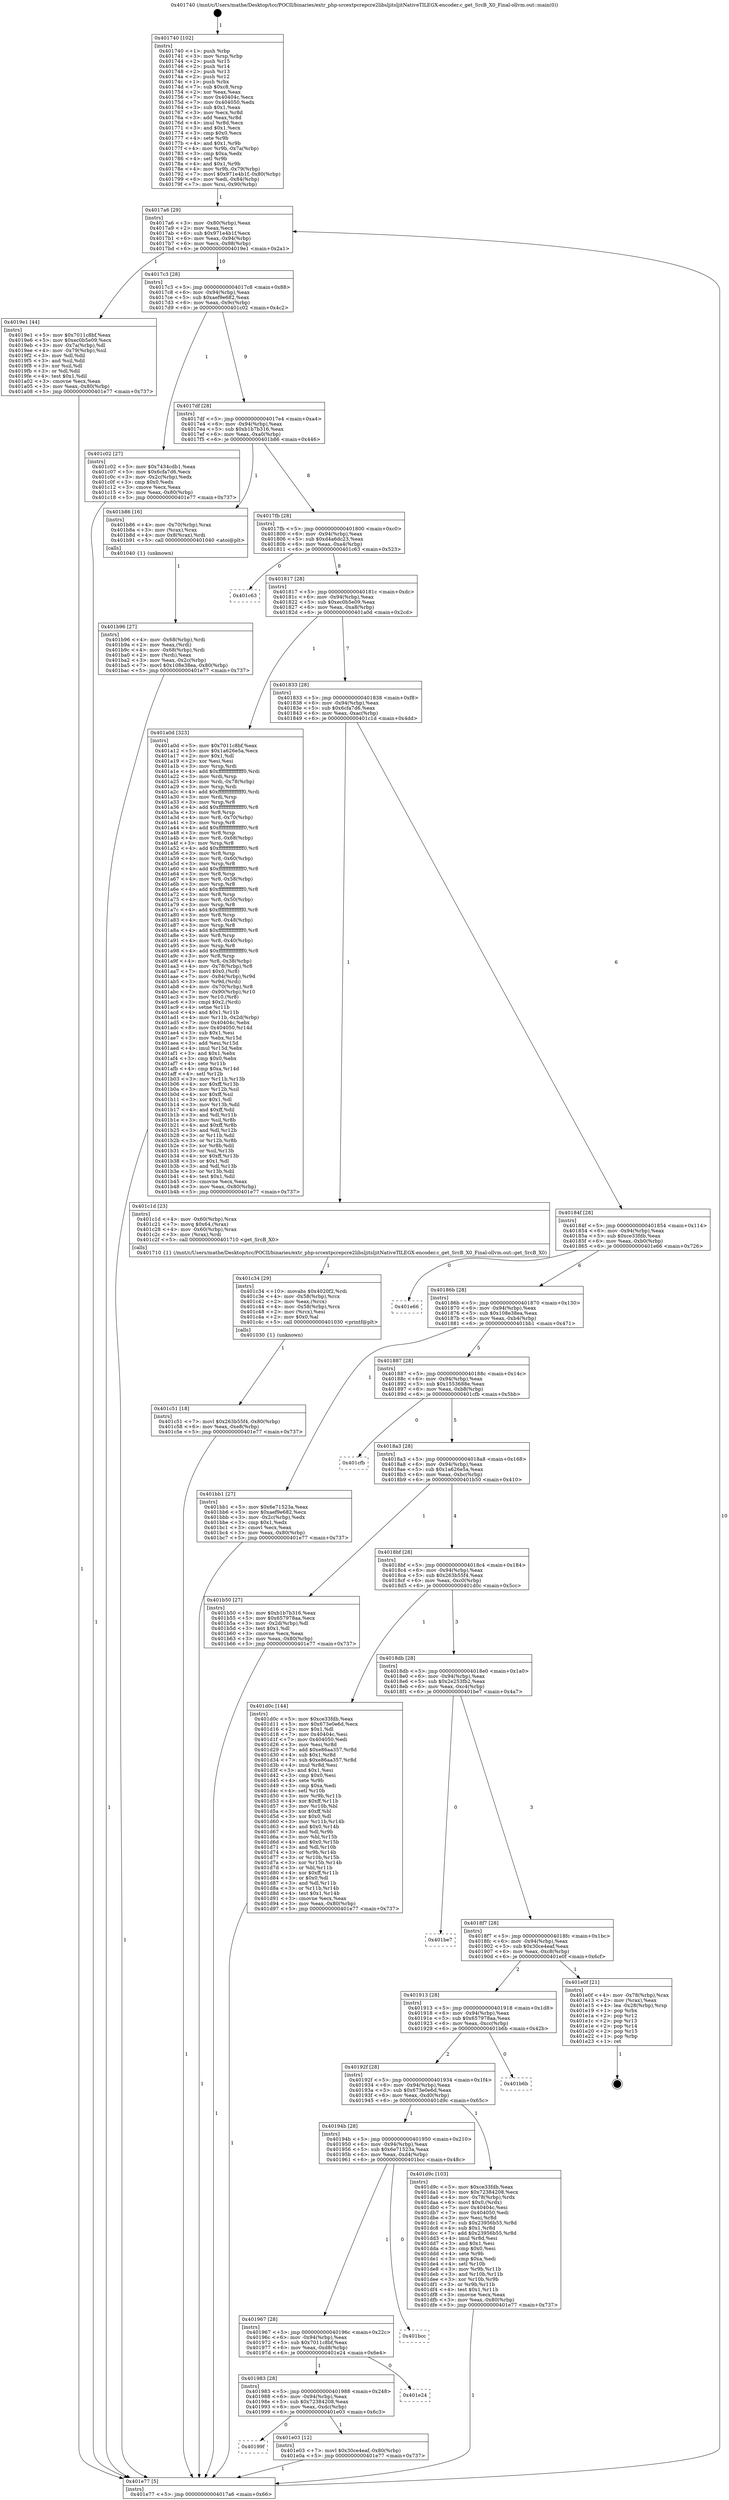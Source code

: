 digraph "0x401740" {
  label = "0x401740 (/mnt/c/Users/mathe/Desktop/tcc/POCII/binaries/extr_php-srcextpcrepcre2libsljitsljitNativeTILEGX-encoder.c_get_SrcB_X0_Final-ollvm.out::main(0))"
  labelloc = "t"
  node[shape=record]

  Entry [label="",width=0.3,height=0.3,shape=circle,fillcolor=black,style=filled]
  "0x4017a6" [label="{
     0x4017a6 [29]\l
     | [instrs]\l
     &nbsp;&nbsp;0x4017a6 \<+3\>: mov -0x80(%rbp),%eax\l
     &nbsp;&nbsp;0x4017a9 \<+2\>: mov %eax,%ecx\l
     &nbsp;&nbsp;0x4017ab \<+6\>: sub $0x971e4b1f,%ecx\l
     &nbsp;&nbsp;0x4017b1 \<+6\>: mov %eax,-0x94(%rbp)\l
     &nbsp;&nbsp;0x4017b7 \<+6\>: mov %ecx,-0x98(%rbp)\l
     &nbsp;&nbsp;0x4017bd \<+6\>: je 00000000004019e1 \<main+0x2a1\>\l
  }"]
  "0x4019e1" [label="{
     0x4019e1 [44]\l
     | [instrs]\l
     &nbsp;&nbsp;0x4019e1 \<+5\>: mov $0x7011c8bf,%eax\l
     &nbsp;&nbsp;0x4019e6 \<+5\>: mov $0xec0b5e09,%ecx\l
     &nbsp;&nbsp;0x4019eb \<+3\>: mov -0x7a(%rbp),%dl\l
     &nbsp;&nbsp;0x4019ee \<+4\>: mov -0x79(%rbp),%sil\l
     &nbsp;&nbsp;0x4019f2 \<+3\>: mov %dl,%dil\l
     &nbsp;&nbsp;0x4019f5 \<+3\>: and %sil,%dil\l
     &nbsp;&nbsp;0x4019f8 \<+3\>: xor %sil,%dl\l
     &nbsp;&nbsp;0x4019fb \<+3\>: or %dl,%dil\l
     &nbsp;&nbsp;0x4019fe \<+4\>: test $0x1,%dil\l
     &nbsp;&nbsp;0x401a02 \<+3\>: cmovne %ecx,%eax\l
     &nbsp;&nbsp;0x401a05 \<+3\>: mov %eax,-0x80(%rbp)\l
     &nbsp;&nbsp;0x401a08 \<+5\>: jmp 0000000000401e77 \<main+0x737\>\l
  }"]
  "0x4017c3" [label="{
     0x4017c3 [28]\l
     | [instrs]\l
     &nbsp;&nbsp;0x4017c3 \<+5\>: jmp 00000000004017c8 \<main+0x88\>\l
     &nbsp;&nbsp;0x4017c8 \<+6\>: mov -0x94(%rbp),%eax\l
     &nbsp;&nbsp;0x4017ce \<+5\>: sub $0xaef9e682,%eax\l
     &nbsp;&nbsp;0x4017d3 \<+6\>: mov %eax,-0x9c(%rbp)\l
     &nbsp;&nbsp;0x4017d9 \<+6\>: je 0000000000401c02 \<main+0x4c2\>\l
  }"]
  "0x401e77" [label="{
     0x401e77 [5]\l
     | [instrs]\l
     &nbsp;&nbsp;0x401e77 \<+5\>: jmp 00000000004017a6 \<main+0x66\>\l
  }"]
  "0x401740" [label="{
     0x401740 [102]\l
     | [instrs]\l
     &nbsp;&nbsp;0x401740 \<+1\>: push %rbp\l
     &nbsp;&nbsp;0x401741 \<+3\>: mov %rsp,%rbp\l
     &nbsp;&nbsp;0x401744 \<+2\>: push %r15\l
     &nbsp;&nbsp;0x401746 \<+2\>: push %r14\l
     &nbsp;&nbsp;0x401748 \<+2\>: push %r13\l
     &nbsp;&nbsp;0x40174a \<+2\>: push %r12\l
     &nbsp;&nbsp;0x40174c \<+1\>: push %rbx\l
     &nbsp;&nbsp;0x40174d \<+7\>: sub $0xc8,%rsp\l
     &nbsp;&nbsp;0x401754 \<+2\>: xor %eax,%eax\l
     &nbsp;&nbsp;0x401756 \<+7\>: mov 0x40404c,%ecx\l
     &nbsp;&nbsp;0x40175d \<+7\>: mov 0x404050,%edx\l
     &nbsp;&nbsp;0x401764 \<+3\>: sub $0x1,%eax\l
     &nbsp;&nbsp;0x401767 \<+3\>: mov %ecx,%r8d\l
     &nbsp;&nbsp;0x40176a \<+3\>: add %eax,%r8d\l
     &nbsp;&nbsp;0x40176d \<+4\>: imul %r8d,%ecx\l
     &nbsp;&nbsp;0x401771 \<+3\>: and $0x1,%ecx\l
     &nbsp;&nbsp;0x401774 \<+3\>: cmp $0x0,%ecx\l
     &nbsp;&nbsp;0x401777 \<+4\>: sete %r9b\l
     &nbsp;&nbsp;0x40177b \<+4\>: and $0x1,%r9b\l
     &nbsp;&nbsp;0x40177f \<+4\>: mov %r9b,-0x7a(%rbp)\l
     &nbsp;&nbsp;0x401783 \<+3\>: cmp $0xa,%edx\l
     &nbsp;&nbsp;0x401786 \<+4\>: setl %r9b\l
     &nbsp;&nbsp;0x40178a \<+4\>: and $0x1,%r9b\l
     &nbsp;&nbsp;0x40178e \<+4\>: mov %r9b,-0x79(%rbp)\l
     &nbsp;&nbsp;0x401792 \<+7\>: movl $0x971e4b1f,-0x80(%rbp)\l
     &nbsp;&nbsp;0x401799 \<+6\>: mov %edi,-0x84(%rbp)\l
     &nbsp;&nbsp;0x40179f \<+7\>: mov %rsi,-0x90(%rbp)\l
  }"]
  Exit [label="",width=0.3,height=0.3,shape=circle,fillcolor=black,style=filled,peripheries=2]
  "0x401c02" [label="{
     0x401c02 [27]\l
     | [instrs]\l
     &nbsp;&nbsp;0x401c02 \<+5\>: mov $0x7434cdb1,%eax\l
     &nbsp;&nbsp;0x401c07 \<+5\>: mov $0x6cfa7d6,%ecx\l
     &nbsp;&nbsp;0x401c0c \<+3\>: mov -0x2c(%rbp),%edx\l
     &nbsp;&nbsp;0x401c0f \<+3\>: cmp $0x0,%edx\l
     &nbsp;&nbsp;0x401c12 \<+3\>: cmove %ecx,%eax\l
     &nbsp;&nbsp;0x401c15 \<+3\>: mov %eax,-0x80(%rbp)\l
     &nbsp;&nbsp;0x401c18 \<+5\>: jmp 0000000000401e77 \<main+0x737\>\l
  }"]
  "0x4017df" [label="{
     0x4017df [28]\l
     | [instrs]\l
     &nbsp;&nbsp;0x4017df \<+5\>: jmp 00000000004017e4 \<main+0xa4\>\l
     &nbsp;&nbsp;0x4017e4 \<+6\>: mov -0x94(%rbp),%eax\l
     &nbsp;&nbsp;0x4017ea \<+5\>: sub $0xb1b7b316,%eax\l
     &nbsp;&nbsp;0x4017ef \<+6\>: mov %eax,-0xa0(%rbp)\l
     &nbsp;&nbsp;0x4017f5 \<+6\>: je 0000000000401b86 \<main+0x446\>\l
  }"]
  "0x40199f" [label="{
     0x40199f\l
  }", style=dashed]
  "0x401b86" [label="{
     0x401b86 [16]\l
     | [instrs]\l
     &nbsp;&nbsp;0x401b86 \<+4\>: mov -0x70(%rbp),%rax\l
     &nbsp;&nbsp;0x401b8a \<+3\>: mov (%rax),%rax\l
     &nbsp;&nbsp;0x401b8d \<+4\>: mov 0x8(%rax),%rdi\l
     &nbsp;&nbsp;0x401b91 \<+5\>: call 0000000000401040 \<atoi@plt\>\l
     | [calls]\l
     &nbsp;&nbsp;0x401040 \{1\} (unknown)\l
  }"]
  "0x4017fb" [label="{
     0x4017fb [28]\l
     | [instrs]\l
     &nbsp;&nbsp;0x4017fb \<+5\>: jmp 0000000000401800 \<main+0xc0\>\l
     &nbsp;&nbsp;0x401800 \<+6\>: mov -0x94(%rbp),%eax\l
     &nbsp;&nbsp;0x401806 \<+5\>: sub $0xd4a6dc23,%eax\l
     &nbsp;&nbsp;0x40180b \<+6\>: mov %eax,-0xa4(%rbp)\l
     &nbsp;&nbsp;0x401811 \<+6\>: je 0000000000401c63 \<main+0x523\>\l
  }"]
  "0x401e03" [label="{
     0x401e03 [12]\l
     | [instrs]\l
     &nbsp;&nbsp;0x401e03 \<+7\>: movl $0x30ce4eaf,-0x80(%rbp)\l
     &nbsp;&nbsp;0x401e0a \<+5\>: jmp 0000000000401e77 \<main+0x737\>\l
  }"]
  "0x401c63" [label="{
     0x401c63\l
  }", style=dashed]
  "0x401817" [label="{
     0x401817 [28]\l
     | [instrs]\l
     &nbsp;&nbsp;0x401817 \<+5\>: jmp 000000000040181c \<main+0xdc\>\l
     &nbsp;&nbsp;0x40181c \<+6\>: mov -0x94(%rbp),%eax\l
     &nbsp;&nbsp;0x401822 \<+5\>: sub $0xec0b5e09,%eax\l
     &nbsp;&nbsp;0x401827 \<+6\>: mov %eax,-0xa8(%rbp)\l
     &nbsp;&nbsp;0x40182d \<+6\>: je 0000000000401a0d \<main+0x2cd\>\l
  }"]
  "0x401983" [label="{
     0x401983 [28]\l
     | [instrs]\l
     &nbsp;&nbsp;0x401983 \<+5\>: jmp 0000000000401988 \<main+0x248\>\l
     &nbsp;&nbsp;0x401988 \<+6\>: mov -0x94(%rbp),%eax\l
     &nbsp;&nbsp;0x40198e \<+5\>: sub $0x72384208,%eax\l
     &nbsp;&nbsp;0x401993 \<+6\>: mov %eax,-0xdc(%rbp)\l
     &nbsp;&nbsp;0x401999 \<+6\>: je 0000000000401e03 \<main+0x6c3\>\l
  }"]
  "0x401a0d" [label="{
     0x401a0d [323]\l
     | [instrs]\l
     &nbsp;&nbsp;0x401a0d \<+5\>: mov $0x7011c8bf,%eax\l
     &nbsp;&nbsp;0x401a12 \<+5\>: mov $0x1a626e5a,%ecx\l
     &nbsp;&nbsp;0x401a17 \<+2\>: mov $0x1,%dl\l
     &nbsp;&nbsp;0x401a19 \<+2\>: xor %esi,%esi\l
     &nbsp;&nbsp;0x401a1b \<+3\>: mov %rsp,%rdi\l
     &nbsp;&nbsp;0x401a1e \<+4\>: add $0xfffffffffffffff0,%rdi\l
     &nbsp;&nbsp;0x401a22 \<+3\>: mov %rdi,%rsp\l
     &nbsp;&nbsp;0x401a25 \<+4\>: mov %rdi,-0x78(%rbp)\l
     &nbsp;&nbsp;0x401a29 \<+3\>: mov %rsp,%rdi\l
     &nbsp;&nbsp;0x401a2c \<+4\>: add $0xfffffffffffffff0,%rdi\l
     &nbsp;&nbsp;0x401a30 \<+3\>: mov %rdi,%rsp\l
     &nbsp;&nbsp;0x401a33 \<+3\>: mov %rsp,%r8\l
     &nbsp;&nbsp;0x401a36 \<+4\>: add $0xfffffffffffffff0,%r8\l
     &nbsp;&nbsp;0x401a3a \<+3\>: mov %r8,%rsp\l
     &nbsp;&nbsp;0x401a3d \<+4\>: mov %r8,-0x70(%rbp)\l
     &nbsp;&nbsp;0x401a41 \<+3\>: mov %rsp,%r8\l
     &nbsp;&nbsp;0x401a44 \<+4\>: add $0xfffffffffffffff0,%r8\l
     &nbsp;&nbsp;0x401a48 \<+3\>: mov %r8,%rsp\l
     &nbsp;&nbsp;0x401a4b \<+4\>: mov %r8,-0x68(%rbp)\l
     &nbsp;&nbsp;0x401a4f \<+3\>: mov %rsp,%r8\l
     &nbsp;&nbsp;0x401a52 \<+4\>: add $0xfffffffffffffff0,%r8\l
     &nbsp;&nbsp;0x401a56 \<+3\>: mov %r8,%rsp\l
     &nbsp;&nbsp;0x401a59 \<+4\>: mov %r8,-0x60(%rbp)\l
     &nbsp;&nbsp;0x401a5d \<+3\>: mov %rsp,%r8\l
     &nbsp;&nbsp;0x401a60 \<+4\>: add $0xfffffffffffffff0,%r8\l
     &nbsp;&nbsp;0x401a64 \<+3\>: mov %r8,%rsp\l
     &nbsp;&nbsp;0x401a67 \<+4\>: mov %r8,-0x58(%rbp)\l
     &nbsp;&nbsp;0x401a6b \<+3\>: mov %rsp,%r8\l
     &nbsp;&nbsp;0x401a6e \<+4\>: add $0xfffffffffffffff0,%r8\l
     &nbsp;&nbsp;0x401a72 \<+3\>: mov %r8,%rsp\l
     &nbsp;&nbsp;0x401a75 \<+4\>: mov %r8,-0x50(%rbp)\l
     &nbsp;&nbsp;0x401a79 \<+3\>: mov %rsp,%r8\l
     &nbsp;&nbsp;0x401a7c \<+4\>: add $0xfffffffffffffff0,%r8\l
     &nbsp;&nbsp;0x401a80 \<+3\>: mov %r8,%rsp\l
     &nbsp;&nbsp;0x401a83 \<+4\>: mov %r8,-0x48(%rbp)\l
     &nbsp;&nbsp;0x401a87 \<+3\>: mov %rsp,%r8\l
     &nbsp;&nbsp;0x401a8a \<+4\>: add $0xfffffffffffffff0,%r8\l
     &nbsp;&nbsp;0x401a8e \<+3\>: mov %r8,%rsp\l
     &nbsp;&nbsp;0x401a91 \<+4\>: mov %r8,-0x40(%rbp)\l
     &nbsp;&nbsp;0x401a95 \<+3\>: mov %rsp,%r8\l
     &nbsp;&nbsp;0x401a98 \<+4\>: add $0xfffffffffffffff0,%r8\l
     &nbsp;&nbsp;0x401a9c \<+3\>: mov %r8,%rsp\l
     &nbsp;&nbsp;0x401a9f \<+4\>: mov %r8,-0x38(%rbp)\l
     &nbsp;&nbsp;0x401aa3 \<+4\>: mov -0x78(%rbp),%r8\l
     &nbsp;&nbsp;0x401aa7 \<+7\>: movl $0x0,(%r8)\l
     &nbsp;&nbsp;0x401aae \<+7\>: mov -0x84(%rbp),%r9d\l
     &nbsp;&nbsp;0x401ab5 \<+3\>: mov %r9d,(%rdi)\l
     &nbsp;&nbsp;0x401ab8 \<+4\>: mov -0x70(%rbp),%r8\l
     &nbsp;&nbsp;0x401abc \<+7\>: mov -0x90(%rbp),%r10\l
     &nbsp;&nbsp;0x401ac3 \<+3\>: mov %r10,(%r8)\l
     &nbsp;&nbsp;0x401ac6 \<+3\>: cmpl $0x2,(%rdi)\l
     &nbsp;&nbsp;0x401ac9 \<+4\>: setne %r11b\l
     &nbsp;&nbsp;0x401acd \<+4\>: and $0x1,%r11b\l
     &nbsp;&nbsp;0x401ad1 \<+4\>: mov %r11b,-0x2d(%rbp)\l
     &nbsp;&nbsp;0x401ad5 \<+7\>: mov 0x40404c,%ebx\l
     &nbsp;&nbsp;0x401adc \<+8\>: mov 0x404050,%r14d\l
     &nbsp;&nbsp;0x401ae4 \<+3\>: sub $0x1,%esi\l
     &nbsp;&nbsp;0x401ae7 \<+3\>: mov %ebx,%r15d\l
     &nbsp;&nbsp;0x401aea \<+3\>: add %esi,%r15d\l
     &nbsp;&nbsp;0x401aed \<+4\>: imul %r15d,%ebx\l
     &nbsp;&nbsp;0x401af1 \<+3\>: and $0x1,%ebx\l
     &nbsp;&nbsp;0x401af4 \<+3\>: cmp $0x0,%ebx\l
     &nbsp;&nbsp;0x401af7 \<+4\>: sete %r11b\l
     &nbsp;&nbsp;0x401afb \<+4\>: cmp $0xa,%r14d\l
     &nbsp;&nbsp;0x401aff \<+4\>: setl %r12b\l
     &nbsp;&nbsp;0x401b03 \<+3\>: mov %r11b,%r13b\l
     &nbsp;&nbsp;0x401b06 \<+4\>: xor $0xff,%r13b\l
     &nbsp;&nbsp;0x401b0a \<+3\>: mov %r12b,%sil\l
     &nbsp;&nbsp;0x401b0d \<+4\>: xor $0xff,%sil\l
     &nbsp;&nbsp;0x401b11 \<+3\>: xor $0x1,%dl\l
     &nbsp;&nbsp;0x401b14 \<+3\>: mov %r13b,%dil\l
     &nbsp;&nbsp;0x401b17 \<+4\>: and $0xff,%dil\l
     &nbsp;&nbsp;0x401b1b \<+3\>: and %dl,%r11b\l
     &nbsp;&nbsp;0x401b1e \<+3\>: mov %sil,%r8b\l
     &nbsp;&nbsp;0x401b21 \<+4\>: and $0xff,%r8b\l
     &nbsp;&nbsp;0x401b25 \<+3\>: and %dl,%r12b\l
     &nbsp;&nbsp;0x401b28 \<+3\>: or %r11b,%dil\l
     &nbsp;&nbsp;0x401b2b \<+3\>: or %r12b,%r8b\l
     &nbsp;&nbsp;0x401b2e \<+3\>: xor %r8b,%dil\l
     &nbsp;&nbsp;0x401b31 \<+3\>: or %sil,%r13b\l
     &nbsp;&nbsp;0x401b34 \<+4\>: xor $0xff,%r13b\l
     &nbsp;&nbsp;0x401b38 \<+3\>: or $0x1,%dl\l
     &nbsp;&nbsp;0x401b3b \<+3\>: and %dl,%r13b\l
     &nbsp;&nbsp;0x401b3e \<+3\>: or %r13b,%dil\l
     &nbsp;&nbsp;0x401b41 \<+4\>: test $0x1,%dil\l
     &nbsp;&nbsp;0x401b45 \<+3\>: cmovne %ecx,%eax\l
     &nbsp;&nbsp;0x401b48 \<+3\>: mov %eax,-0x80(%rbp)\l
     &nbsp;&nbsp;0x401b4b \<+5\>: jmp 0000000000401e77 \<main+0x737\>\l
  }"]
  "0x401833" [label="{
     0x401833 [28]\l
     | [instrs]\l
     &nbsp;&nbsp;0x401833 \<+5\>: jmp 0000000000401838 \<main+0xf8\>\l
     &nbsp;&nbsp;0x401838 \<+6\>: mov -0x94(%rbp),%eax\l
     &nbsp;&nbsp;0x40183e \<+5\>: sub $0x6cfa7d6,%eax\l
     &nbsp;&nbsp;0x401843 \<+6\>: mov %eax,-0xac(%rbp)\l
     &nbsp;&nbsp;0x401849 \<+6\>: je 0000000000401c1d \<main+0x4dd\>\l
  }"]
  "0x401e24" [label="{
     0x401e24\l
  }", style=dashed]
  "0x401967" [label="{
     0x401967 [28]\l
     | [instrs]\l
     &nbsp;&nbsp;0x401967 \<+5\>: jmp 000000000040196c \<main+0x22c\>\l
     &nbsp;&nbsp;0x40196c \<+6\>: mov -0x94(%rbp),%eax\l
     &nbsp;&nbsp;0x401972 \<+5\>: sub $0x7011c8bf,%eax\l
     &nbsp;&nbsp;0x401977 \<+6\>: mov %eax,-0xd8(%rbp)\l
     &nbsp;&nbsp;0x40197d \<+6\>: je 0000000000401e24 \<main+0x6e4\>\l
  }"]
  "0x401c1d" [label="{
     0x401c1d [23]\l
     | [instrs]\l
     &nbsp;&nbsp;0x401c1d \<+4\>: mov -0x60(%rbp),%rax\l
     &nbsp;&nbsp;0x401c21 \<+7\>: movq $0x64,(%rax)\l
     &nbsp;&nbsp;0x401c28 \<+4\>: mov -0x60(%rbp),%rax\l
     &nbsp;&nbsp;0x401c2c \<+3\>: mov (%rax),%rdi\l
     &nbsp;&nbsp;0x401c2f \<+5\>: call 0000000000401710 \<get_SrcB_X0\>\l
     | [calls]\l
     &nbsp;&nbsp;0x401710 \{1\} (/mnt/c/Users/mathe/Desktop/tcc/POCII/binaries/extr_php-srcextpcrepcre2libsljitsljitNativeTILEGX-encoder.c_get_SrcB_X0_Final-ollvm.out::get_SrcB_X0)\l
  }"]
  "0x40184f" [label="{
     0x40184f [28]\l
     | [instrs]\l
     &nbsp;&nbsp;0x40184f \<+5\>: jmp 0000000000401854 \<main+0x114\>\l
     &nbsp;&nbsp;0x401854 \<+6\>: mov -0x94(%rbp),%eax\l
     &nbsp;&nbsp;0x40185a \<+5\>: sub $0xce33fdb,%eax\l
     &nbsp;&nbsp;0x40185f \<+6\>: mov %eax,-0xb0(%rbp)\l
     &nbsp;&nbsp;0x401865 \<+6\>: je 0000000000401e66 \<main+0x726\>\l
  }"]
  "0x401bcc" [label="{
     0x401bcc\l
  }", style=dashed]
  "0x401e66" [label="{
     0x401e66\l
  }", style=dashed]
  "0x40186b" [label="{
     0x40186b [28]\l
     | [instrs]\l
     &nbsp;&nbsp;0x40186b \<+5\>: jmp 0000000000401870 \<main+0x130\>\l
     &nbsp;&nbsp;0x401870 \<+6\>: mov -0x94(%rbp),%eax\l
     &nbsp;&nbsp;0x401876 \<+5\>: sub $0x108e38ea,%eax\l
     &nbsp;&nbsp;0x40187b \<+6\>: mov %eax,-0xb4(%rbp)\l
     &nbsp;&nbsp;0x401881 \<+6\>: je 0000000000401bb1 \<main+0x471\>\l
  }"]
  "0x40194b" [label="{
     0x40194b [28]\l
     | [instrs]\l
     &nbsp;&nbsp;0x40194b \<+5\>: jmp 0000000000401950 \<main+0x210\>\l
     &nbsp;&nbsp;0x401950 \<+6\>: mov -0x94(%rbp),%eax\l
     &nbsp;&nbsp;0x401956 \<+5\>: sub $0x6e71523a,%eax\l
     &nbsp;&nbsp;0x40195b \<+6\>: mov %eax,-0xd4(%rbp)\l
     &nbsp;&nbsp;0x401961 \<+6\>: je 0000000000401bcc \<main+0x48c\>\l
  }"]
  "0x401bb1" [label="{
     0x401bb1 [27]\l
     | [instrs]\l
     &nbsp;&nbsp;0x401bb1 \<+5\>: mov $0x6e71523a,%eax\l
     &nbsp;&nbsp;0x401bb6 \<+5\>: mov $0xaef9e682,%ecx\l
     &nbsp;&nbsp;0x401bbb \<+3\>: mov -0x2c(%rbp),%edx\l
     &nbsp;&nbsp;0x401bbe \<+3\>: cmp $0x1,%edx\l
     &nbsp;&nbsp;0x401bc1 \<+3\>: cmovl %ecx,%eax\l
     &nbsp;&nbsp;0x401bc4 \<+3\>: mov %eax,-0x80(%rbp)\l
     &nbsp;&nbsp;0x401bc7 \<+5\>: jmp 0000000000401e77 \<main+0x737\>\l
  }"]
  "0x401887" [label="{
     0x401887 [28]\l
     | [instrs]\l
     &nbsp;&nbsp;0x401887 \<+5\>: jmp 000000000040188c \<main+0x14c\>\l
     &nbsp;&nbsp;0x40188c \<+6\>: mov -0x94(%rbp),%eax\l
     &nbsp;&nbsp;0x401892 \<+5\>: sub $0x1553688e,%eax\l
     &nbsp;&nbsp;0x401897 \<+6\>: mov %eax,-0xb8(%rbp)\l
     &nbsp;&nbsp;0x40189d \<+6\>: je 0000000000401cfb \<main+0x5bb\>\l
  }"]
  "0x401d9c" [label="{
     0x401d9c [103]\l
     | [instrs]\l
     &nbsp;&nbsp;0x401d9c \<+5\>: mov $0xce33fdb,%eax\l
     &nbsp;&nbsp;0x401da1 \<+5\>: mov $0x72384208,%ecx\l
     &nbsp;&nbsp;0x401da6 \<+4\>: mov -0x78(%rbp),%rdx\l
     &nbsp;&nbsp;0x401daa \<+6\>: movl $0x0,(%rdx)\l
     &nbsp;&nbsp;0x401db0 \<+7\>: mov 0x40404c,%esi\l
     &nbsp;&nbsp;0x401db7 \<+7\>: mov 0x404050,%edi\l
     &nbsp;&nbsp;0x401dbe \<+3\>: mov %esi,%r8d\l
     &nbsp;&nbsp;0x401dc1 \<+7\>: sub $0x23956b55,%r8d\l
     &nbsp;&nbsp;0x401dc8 \<+4\>: sub $0x1,%r8d\l
     &nbsp;&nbsp;0x401dcc \<+7\>: add $0x23956b55,%r8d\l
     &nbsp;&nbsp;0x401dd3 \<+4\>: imul %r8d,%esi\l
     &nbsp;&nbsp;0x401dd7 \<+3\>: and $0x1,%esi\l
     &nbsp;&nbsp;0x401dda \<+3\>: cmp $0x0,%esi\l
     &nbsp;&nbsp;0x401ddd \<+4\>: sete %r9b\l
     &nbsp;&nbsp;0x401de1 \<+3\>: cmp $0xa,%edi\l
     &nbsp;&nbsp;0x401de4 \<+4\>: setl %r10b\l
     &nbsp;&nbsp;0x401de8 \<+3\>: mov %r9b,%r11b\l
     &nbsp;&nbsp;0x401deb \<+3\>: and %r10b,%r11b\l
     &nbsp;&nbsp;0x401dee \<+3\>: xor %r10b,%r9b\l
     &nbsp;&nbsp;0x401df1 \<+3\>: or %r9b,%r11b\l
     &nbsp;&nbsp;0x401df4 \<+4\>: test $0x1,%r11b\l
     &nbsp;&nbsp;0x401df8 \<+3\>: cmovne %ecx,%eax\l
     &nbsp;&nbsp;0x401dfb \<+3\>: mov %eax,-0x80(%rbp)\l
     &nbsp;&nbsp;0x401dfe \<+5\>: jmp 0000000000401e77 \<main+0x737\>\l
  }"]
  "0x401cfb" [label="{
     0x401cfb\l
  }", style=dashed]
  "0x4018a3" [label="{
     0x4018a3 [28]\l
     | [instrs]\l
     &nbsp;&nbsp;0x4018a3 \<+5\>: jmp 00000000004018a8 \<main+0x168\>\l
     &nbsp;&nbsp;0x4018a8 \<+6\>: mov -0x94(%rbp),%eax\l
     &nbsp;&nbsp;0x4018ae \<+5\>: sub $0x1a626e5a,%eax\l
     &nbsp;&nbsp;0x4018b3 \<+6\>: mov %eax,-0xbc(%rbp)\l
     &nbsp;&nbsp;0x4018b9 \<+6\>: je 0000000000401b50 \<main+0x410\>\l
  }"]
  "0x40192f" [label="{
     0x40192f [28]\l
     | [instrs]\l
     &nbsp;&nbsp;0x40192f \<+5\>: jmp 0000000000401934 \<main+0x1f4\>\l
     &nbsp;&nbsp;0x401934 \<+6\>: mov -0x94(%rbp),%eax\l
     &nbsp;&nbsp;0x40193a \<+5\>: sub $0x673e0e6d,%eax\l
     &nbsp;&nbsp;0x40193f \<+6\>: mov %eax,-0xd0(%rbp)\l
     &nbsp;&nbsp;0x401945 \<+6\>: je 0000000000401d9c \<main+0x65c\>\l
  }"]
  "0x401b50" [label="{
     0x401b50 [27]\l
     | [instrs]\l
     &nbsp;&nbsp;0x401b50 \<+5\>: mov $0xb1b7b316,%eax\l
     &nbsp;&nbsp;0x401b55 \<+5\>: mov $0x657978aa,%ecx\l
     &nbsp;&nbsp;0x401b5a \<+3\>: mov -0x2d(%rbp),%dl\l
     &nbsp;&nbsp;0x401b5d \<+3\>: test $0x1,%dl\l
     &nbsp;&nbsp;0x401b60 \<+3\>: cmovne %ecx,%eax\l
     &nbsp;&nbsp;0x401b63 \<+3\>: mov %eax,-0x80(%rbp)\l
     &nbsp;&nbsp;0x401b66 \<+5\>: jmp 0000000000401e77 \<main+0x737\>\l
  }"]
  "0x4018bf" [label="{
     0x4018bf [28]\l
     | [instrs]\l
     &nbsp;&nbsp;0x4018bf \<+5\>: jmp 00000000004018c4 \<main+0x184\>\l
     &nbsp;&nbsp;0x4018c4 \<+6\>: mov -0x94(%rbp),%eax\l
     &nbsp;&nbsp;0x4018ca \<+5\>: sub $0x263b55f4,%eax\l
     &nbsp;&nbsp;0x4018cf \<+6\>: mov %eax,-0xc0(%rbp)\l
     &nbsp;&nbsp;0x4018d5 \<+6\>: je 0000000000401d0c \<main+0x5cc\>\l
  }"]
  "0x401b96" [label="{
     0x401b96 [27]\l
     | [instrs]\l
     &nbsp;&nbsp;0x401b96 \<+4\>: mov -0x68(%rbp),%rdi\l
     &nbsp;&nbsp;0x401b9a \<+2\>: mov %eax,(%rdi)\l
     &nbsp;&nbsp;0x401b9c \<+4\>: mov -0x68(%rbp),%rdi\l
     &nbsp;&nbsp;0x401ba0 \<+2\>: mov (%rdi),%eax\l
     &nbsp;&nbsp;0x401ba2 \<+3\>: mov %eax,-0x2c(%rbp)\l
     &nbsp;&nbsp;0x401ba5 \<+7\>: movl $0x108e38ea,-0x80(%rbp)\l
     &nbsp;&nbsp;0x401bac \<+5\>: jmp 0000000000401e77 \<main+0x737\>\l
  }"]
  "0x401c34" [label="{
     0x401c34 [29]\l
     | [instrs]\l
     &nbsp;&nbsp;0x401c34 \<+10\>: movabs $0x4020f2,%rdi\l
     &nbsp;&nbsp;0x401c3e \<+4\>: mov -0x58(%rbp),%rcx\l
     &nbsp;&nbsp;0x401c42 \<+2\>: mov %eax,(%rcx)\l
     &nbsp;&nbsp;0x401c44 \<+4\>: mov -0x58(%rbp),%rcx\l
     &nbsp;&nbsp;0x401c48 \<+2\>: mov (%rcx),%esi\l
     &nbsp;&nbsp;0x401c4a \<+2\>: mov $0x0,%al\l
     &nbsp;&nbsp;0x401c4c \<+5\>: call 0000000000401030 \<printf@plt\>\l
     | [calls]\l
     &nbsp;&nbsp;0x401030 \{1\} (unknown)\l
  }"]
  "0x401c51" [label="{
     0x401c51 [18]\l
     | [instrs]\l
     &nbsp;&nbsp;0x401c51 \<+7\>: movl $0x263b55f4,-0x80(%rbp)\l
     &nbsp;&nbsp;0x401c58 \<+6\>: mov %eax,-0xe8(%rbp)\l
     &nbsp;&nbsp;0x401c5e \<+5\>: jmp 0000000000401e77 \<main+0x737\>\l
  }"]
  "0x401b6b" [label="{
     0x401b6b\l
  }", style=dashed]
  "0x401d0c" [label="{
     0x401d0c [144]\l
     | [instrs]\l
     &nbsp;&nbsp;0x401d0c \<+5\>: mov $0xce33fdb,%eax\l
     &nbsp;&nbsp;0x401d11 \<+5\>: mov $0x673e0e6d,%ecx\l
     &nbsp;&nbsp;0x401d16 \<+2\>: mov $0x1,%dl\l
     &nbsp;&nbsp;0x401d18 \<+7\>: mov 0x40404c,%esi\l
     &nbsp;&nbsp;0x401d1f \<+7\>: mov 0x404050,%edi\l
     &nbsp;&nbsp;0x401d26 \<+3\>: mov %esi,%r8d\l
     &nbsp;&nbsp;0x401d29 \<+7\>: add $0xe86aa357,%r8d\l
     &nbsp;&nbsp;0x401d30 \<+4\>: sub $0x1,%r8d\l
     &nbsp;&nbsp;0x401d34 \<+7\>: sub $0xe86aa357,%r8d\l
     &nbsp;&nbsp;0x401d3b \<+4\>: imul %r8d,%esi\l
     &nbsp;&nbsp;0x401d3f \<+3\>: and $0x1,%esi\l
     &nbsp;&nbsp;0x401d42 \<+3\>: cmp $0x0,%esi\l
     &nbsp;&nbsp;0x401d45 \<+4\>: sete %r9b\l
     &nbsp;&nbsp;0x401d49 \<+3\>: cmp $0xa,%edi\l
     &nbsp;&nbsp;0x401d4c \<+4\>: setl %r10b\l
     &nbsp;&nbsp;0x401d50 \<+3\>: mov %r9b,%r11b\l
     &nbsp;&nbsp;0x401d53 \<+4\>: xor $0xff,%r11b\l
     &nbsp;&nbsp;0x401d57 \<+3\>: mov %r10b,%bl\l
     &nbsp;&nbsp;0x401d5a \<+3\>: xor $0xff,%bl\l
     &nbsp;&nbsp;0x401d5d \<+3\>: xor $0x0,%dl\l
     &nbsp;&nbsp;0x401d60 \<+3\>: mov %r11b,%r14b\l
     &nbsp;&nbsp;0x401d63 \<+4\>: and $0x0,%r14b\l
     &nbsp;&nbsp;0x401d67 \<+3\>: and %dl,%r9b\l
     &nbsp;&nbsp;0x401d6a \<+3\>: mov %bl,%r15b\l
     &nbsp;&nbsp;0x401d6d \<+4\>: and $0x0,%r15b\l
     &nbsp;&nbsp;0x401d71 \<+3\>: and %dl,%r10b\l
     &nbsp;&nbsp;0x401d74 \<+3\>: or %r9b,%r14b\l
     &nbsp;&nbsp;0x401d77 \<+3\>: or %r10b,%r15b\l
     &nbsp;&nbsp;0x401d7a \<+3\>: xor %r15b,%r14b\l
     &nbsp;&nbsp;0x401d7d \<+3\>: or %bl,%r11b\l
     &nbsp;&nbsp;0x401d80 \<+4\>: xor $0xff,%r11b\l
     &nbsp;&nbsp;0x401d84 \<+3\>: or $0x0,%dl\l
     &nbsp;&nbsp;0x401d87 \<+3\>: and %dl,%r11b\l
     &nbsp;&nbsp;0x401d8a \<+3\>: or %r11b,%r14b\l
     &nbsp;&nbsp;0x401d8d \<+4\>: test $0x1,%r14b\l
     &nbsp;&nbsp;0x401d91 \<+3\>: cmovne %ecx,%eax\l
     &nbsp;&nbsp;0x401d94 \<+3\>: mov %eax,-0x80(%rbp)\l
     &nbsp;&nbsp;0x401d97 \<+5\>: jmp 0000000000401e77 \<main+0x737\>\l
  }"]
  "0x4018db" [label="{
     0x4018db [28]\l
     | [instrs]\l
     &nbsp;&nbsp;0x4018db \<+5\>: jmp 00000000004018e0 \<main+0x1a0\>\l
     &nbsp;&nbsp;0x4018e0 \<+6\>: mov -0x94(%rbp),%eax\l
     &nbsp;&nbsp;0x4018e6 \<+5\>: sub $0x2e253fb2,%eax\l
     &nbsp;&nbsp;0x4018eb \<+6\>: mov %eax,-0xc4(%rbp)\l
     &nbsp;&nbsp;0x4018f1 \<+6\>: je 0000000000401be7 \<main+0x4a7\>\l
  }"]
  "0x401913" [label="{
     0x401913 [28]\l
     | [instrs]\l
     &nbsp;&nbsp;0x401913 \<+5\>: jmp 0000000000401918 \<main+0x1d8\>\l
     &nbsp;&nbsp;0x401918 \<+6\>: mov -0x94(%rbp),%eax\l
     &nbsp;&nbsp;0x40191e \<+5\>: sub $0x657978aa,%eax\l
     &nbsp;&nbsp;0x401923 \<+6\>: mov %eax,-0xcc(%rbp)\l
     &nbsp;&nbsp;0x401929 \<+6\>: je 0000000000401b6b \<main+0x42b\>\l
  }"]
  "0x401be7" [label="{
     0x401be7\l
  }", style=dashed]
  "0x4018f7" [label="{
     0x4018f7 [28]\l
     | [instrs]\l
     &nbsp;&nbsp;0x4018f7 \<+5\>: jmp 00000000004018fc \<main+0x1bc\>\l
     &nbsp;&nbsp;0x4018fc \<+6\>: mov -0x94(%rbp),%eax\l
     &nbsp;&nbsp;0x401902 \<+5\>: sub $0x30ce4eaf,%eax\l
     &nbsp;&nbsp;0x401907 \<+6\>: mov %eax,-0xc8(%rbp)\l
     &nbsp;&nbsp;0x40190d \<+6\>: je 0000000000401e0f \<main+0x6cf\>\l
  }"]
  "0x401e0f" [label="{
     0x401e0f [21]\l
     | [instrs]\l
     &nbsp;&nbsp;0x401e0f \<+4\>: mov -0x78(%rbp),%rax\l
     &nbsp;&nbsp;0x401e13 \<+2\>: mov (%rax),%eax\l
     &nbsp;&nbsp;0x401e15 \<+4\>: lea -0x28(%rbp),%rsp\l
     &nbsp;&nbsp;0x401e19 \<+1\>: pop %rbx\l
     &nbsp;&nbsp;0x401e1a \<+2\>: pop %r12\l
     &nbsp;&nbsp;0x401e1c \<+2\>: pop %r13\l
     &nbsp;&nbsp;0x401e1e \<+2\>: pop %r14\l
     &nbsp;&nbsp;0x401e20 \<+2\>: pop %r15\l
     &nbsp;&nbsp;0x401e22 \<+1\>: pop %rbp\l
     &nbsp;&nbsp;0x401e23 \<+1\>: ret\l
  }"]
  Entry -> "0x401740" [label=" 1"]
  "0x4017a6" -> "0x4019e1" [label=" 1"]
  "0x4017a6" -> "0x4017c3" [label=" 10"]
  "0x4019e1" -> "0x401e77" [label=" 1"]
  "0x401740" -> "0x4017a6" [label=" 1"]
  "0x401e77" -> "0x4017a6" [label=" 10"]
  "0x401e0f" -> Exit [label=" 1"]
  "0x4017c3" -> "0x401c02" [label=" 1"]
  "0x4017c3" -> "0x4017df" [label=" 9"]
  "0x401e03" -> "0x401e77" [label=" 1"]
  "0x4017df" -> "0x401b86" [label=" 1"]
  "0x4017df" -> "0x4017fb" [label=" 8"]
  "0x401983" -> "0x40199f" [label=" 0"]
  "0x4017fb" -> "0x401c63" [label=" 0"]
  "0x4017fb" -> "0x401817" [label=" 8"]
  "0x401983" -> "0x401e03" [label=" 1"]
  "0x401817" -> "0x401a0d" [label=" 1"]
  "0x401817" -> "0x401833" [label=" 7"]
  "0x401967" -> "0x401983" [label=" 1"]
  "0x401a0d" -> "0x401e77" [label=" 1"]
  "0x401967" -> "0x401e24" [label=" 0"]
  "0x401833" -> "0x401c1d" [label=" 1"]
  "0x401833" -> "0x40184f" [label=" 6"]
  "0x40194b" -> "0x401967" [label=" 1"]
  "0x40184f" -> "0x401e66" [label=" 0"]
  "0x40184f" -> "0x40186b" [label=" 6"]
  "0x40194b" -> "0x401bcc" [label=" 0"]
  "0x40186b" -> "0x401bb1" [label=" 1"]
  "0x40186b" -> "0x401887" [label=" 5"]
  "0x401d9c" -> "0x401e77" [label=" 1"]
  "0x401887" -> "0x401cfb" [label=" 0"]
  "0x401887" -> "0x4018a3" [label=" 5"]
  "0x40192f" -> "0x40194b" [label=" 1"]
  "0x4018a3" -> "0x401b50" [label=" 1"]
  "0x4018a3" -> "0x4018bf" [label=" 4"]
  "0x401b50" -> "0x401e77" [label=" 1"]
  "0x401b86" -> "0x401b96" [label=" 1"]
  "0x401b96" -> "0x401e77" [label=" 1"]
  "0x401bb1" -> "0x401e77" [label=" 1"]
  "0x401c02" -> "0x401e77" [label=" 1"]
  "0x401c1d" -> "0x401c34" [label=" 1"]
  "0x401c34" -> "0x401c51" [label=" 1"]
  "0x401c51" -> "0x401e77" [label=" 1"]
  "0x40192f" -> "0x401d9c" [label=" 1"]
  "0x4018bf" -> "0x401d0c" [label=" 1"]
  "0x4018bf" -> "0x4018db" [label=" 3"]
  "0x401d0c" -> "0x401e77" [label=" 1"]
  "0x401913" -> "0x40192f" [label=" 2"]
  "0x4018db" -> "0x401be7" [label=" 0"]
  "0x4018db" -> "0x4018f7" [label=" 3"]
  "0x401913" -> "0x401b6b" [label=" 0"]
  "0x4018f7" -> "0x401e0f" [label=" 1"]
  "0x4018f7" -> "0x401913" [label=" 2"]
}
